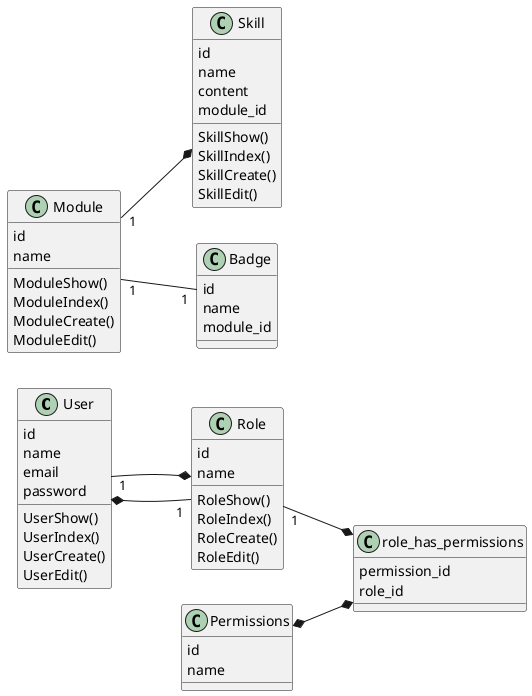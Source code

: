 @startuml
left to right direction

class User{
    id
    name
    email
    password
    UserShow()
    UserIndex()
    UserCreate()
    UserEdit()
}

class Module{
    id
    name
    ModuleShow()
    ModuleIndex()
    ModuleCreate()
    ModuleEdit()
}

class Skill{
    id
    name
    content
    module_id
    SkillShow()
    SkillIndex()
    SkillCreate()
    SkillEdit()
}

class Role{
    id
    name
    RoleShow()
    RoleIndex()
    RoleCreate()
    RoleEdit()
}

class Permissions{
    id
    name
}

class role_has_permissions{
    permission_id
    role_id
}

class Badge{
    id
    name
    module_id
}

"Role" *--"1" "User" 
"User" *--"1" "Role" 
"Module" "1"--* "Skill" 
"Module" "1"--"1" "Badge" 
"Role" "1"--* "role_has_permissions" 
"Permissions" *--* "role_has_permissions"
@enduml